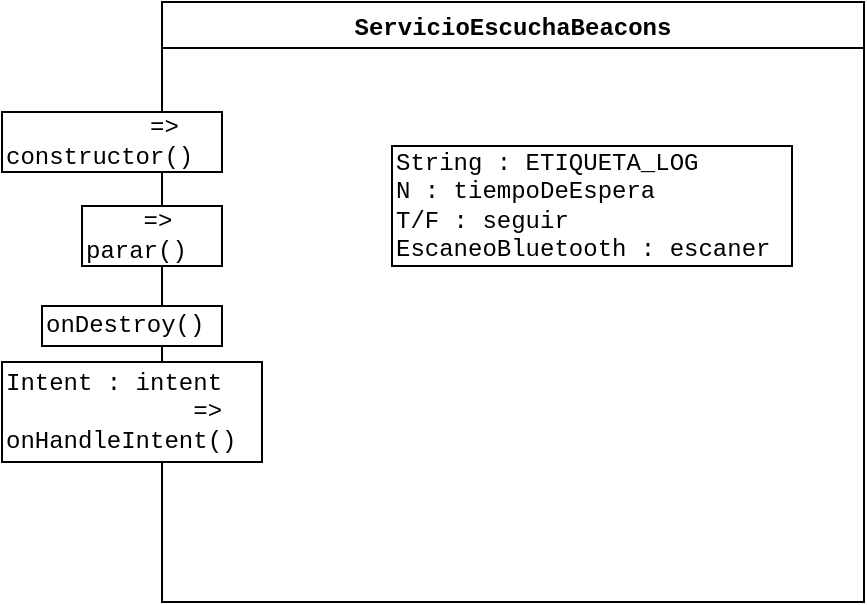 <mxfile version="15.4.0" type="device" pages="7"><diagram id="ES9lM4B20i2MpO9wV90t" name="ServicioEscucharBeacons"><mxGraphModel dx="813" dy="465" grid="1" gridSize="10" guides="1" tooltips="1" connect="1" arrows="1" fold="1" page="1" pageScale="1" pageWidth="827" pageHeight="583" math="0" shadow="0"><root><mxCell id="0"/><mxCell id="1" parent="0"/><mxCell id="zVTZZ54S3e0MWrwYJTnY-5" value="ServicioEscuchaBeacons" style="swimlane;fontFamily=Courier New;" parent="1" vertex="1"><mxGeometry x="239" y="142" width="351" height="300" as="geometry"/></mxCell><mxCell id="zVTZZ54S3e0MWrwYJTnY-8" value="String : ETIQUETA_LOG&lt;br&gt;N : tiempoDeEspera&lt;br&gt;T/F : seguir&lt;br&gt;EscaneoBluetooth : escaner" style="rounded=0;whiteSpace=wrap;html=1;fontFamily=Courier New;align=left;" parent="zVTZZ54S3e0MWrwYJTnY-5" vertex="1"><mxGeometry x="115" y="72" width="200" height="60" as="geometry"/></mxCell><mxCell id="zVTZZ54S3e0MWrwYJTnY-9" value="&amp;nbsp; &amp;nbsp; =&amp;gt;&lt;br&gt;parar()" style="rounded=0;whiteSpace=wrap;html=1;fontFamily=Courier New;align=left;" parent="zVTZZ54S3e0MWrwYJTnY-5" vertex="1"><mxGeometry x="-40" y="102" width="70" height="30" as="geometry"/></mxCell><mxCell id="zVTZZ54S3e0MWrwYJTnY-11" value="Intent : intent&lt;br&gt;&lt;span style=&quot;white-space: pre&quot;&gt;&#9;&lt;/span&gt;&amp;nbsp; &amp;nbsp; &amp;nbsp;=&amp;gt;&lt;br&gt;onHandleIntent()" style="rounded=0;whiteSpace=wrap;html=1;fontFamily=Courier New;align=left;" parent="zVTZZ54S3e0MWrwYJTnY-5" vertex="1"><mxGeometry x="-80" y="180" width="130" height="50" as="geometry"/></mxCell><mxCell id="zVTZZ54S3e0MWrwYJTnY-7" value="&lt;span style=&quot;white-space: pre&quot;&gt;&#9;&lt;/span&gt;&amp;nbsp; =&amp;gt;&lt;br&gt;constructor()" style="rounded=0;whiteSpace=wrap;html=1;fontFamily=Courier New;align=left;" parent="1" vertex="1"><mxGeometry x="159" y="197" width="110" height="30" as="geometry"/></mxCell><mxCell id="zVTZZ54S3e0MWrwYJTnY-10" value="onDestroy()" style="rounded=0;whiteSpace=wrap;html=1;fontFamily=Courier New;align=left;" parent="1" vertex="1"><mxGeometry x="179" y="294" width="90" height="20" as="geometry"/></mxCell></root></mxGraphModel></diagram><diagram id="awYlS0AlwH_fSv9NT3Km" name="CheckUrl"><mxGraphModel dx="1422" dy="814" grid="1" gridSize="10" guides="1" tooltips="1" connect="1" arrows="1" fold="1" page="1" pageScale="1" pageWidth="827" pageHeight="583" math="0" shadow="0"><root><mxCell id="wG4ZZ7dTY3h5ZdTJpTfU-0"/><mxCell id="wG4ZZ7dTY3h5ZdTJpTfU-1" parent="wG4ZZ7dTY3h5ZdTJpTfU-0"/><mxCell id="mUHIWLsrtOpkfQbZuv7p-0" value="CheckUrl" style="swimlane;rounded=0;fontFamily=Courier New;align=center;html=1;" parent="wG4ZZ7dTY3h5ZdTJpTfU-1" vertex="1"><mxGeometry x="230" y="130" width="400" height="250" as="geometry"/></mxCell><mxCell id="mUHIWLsrtOpkfQbZuv7p-2" value="onPostExecute()" style="rounded=0;whiteSpace=wrap;html=1;fontFamily=Courier New;align=left;autosize=1;" parent="mUHIWLsrtOpkfQbZuv7p-0" vertex="1"><mxGeometry x="-90" y="120" width="120" height="20" as="geometry"/></mxCell><mxCell id="mUHIWLsrtOpkfQbZuv7p-1" value="[ String ] : strings&lt;br&gt;=&amp;gt;&lt;br&gt;doInBackground()&lt;br&gt;&amp;lt;=&amp;nbsp;&amp;nbsp;&lt;span style=&quot;white-space: pre&quot;&gt;&#9;&lt;/span&gt;&amp;nbsp; &amp;nbsp; &amp;nbsp;&amp;lt;=&lt;br&gt;String" style="rounded=0;whiteSpace=wrap;html=1;fontFamily=Courier New;align=left;autosize=1;" parent="mUHIWLsrtOpkfQbZuv7p-0" vertex="1"><mxGeometry x="-130" y="150" width="160" height="80" as="geometry"/></mxCell><mxCell id="bu3FRT1CTXBJlh5f8-qG-3" value="Context : mContext&lt;br&gt;String : directionMode" style="rounded=0;whiteSpace=wrap;html=1;fontFamily=Courier New;align=left;" parent="mUHIWLsrtOpkfQbZuv7p-0" vertex="1"><mxGeometry x="100" y="100" width="170" height="30" as="geometry"/></mxCell><mxCell id="mUHIWLsrtOpkfQbZuv7p-5" value="String : strUrl&lt;br&gt;=&amp;gt;&lt;br&gt;postUrl()&lt;br&gt;&amp;lt;=&amp;nbsp;&amp;nbsp;&lt;span&gt;&#9;&lt;/span&gt;&amp;nbsp;&amp;lt;=&lt;br&gt;String" style="rounded=0;whiteSpace=wrap;html=1;fontFamily=Courier New;align=left;autosize=1;" parent="mUHIWLsrtOpkfQbZuv7p-0" vertex="1"><mxGeometry x="280" y="120" width="120" height="80" as="geometry"/></mxCell><mxCell id="mUHIWLsrtOpkfQbZuv7p-4" value="String : strUrl&lt;br&gt;=&amp;gt;&lt;br&gt;downloadUrl()&lt;br&gt;&amp;lt;=&amp;nbsp;&amp;nbsp;&lt;span&gt;&#9;&lt;/span&gt;&amp;nbsp; &amp;nbsp; &amp;nbsp;&amp;lt;=&lt;br&gt;String" style="rounded=0;whiteSpace=wrap;html=1;fontFamily=Courier New;align=left;autosize=1;" parent="wG4ZZ7dTY3h5ZdTJpTfU-1" vertex="1"><mxGeometry x="510" y="160" width="120" height="80" as="geometry"/></mxCell><mxCell id="bu3FRT1CTXBJlh5f8-qG-1" value="Context : mContext&lt;br&gt;=&amp;gt;&lt;span style=&quot;white-space: pre&quot;&gt;&#9;&lt;/span&gt;&amp;nbsp; =&amp;gt;&lt;br&gt;constructor()&lt;br&gt;&amp;lt;=&amp;nbsp;&amp;nbsp;&lt;span&gt;&#9;&lt;/span&gt;&amp;nbsp; &amp;nbsp; &amp;nbsp;&amp;lt;=&lt;br&gt;String" style="rounded=0;whiteSpace=wrap;html=1;fontFamily=Courier New;align=left;autosize=1;" parent="wG4ZZ7dTY3h5ZdTJpTfU-1" vertex="1"><mxGeometry x="110" y="160" width="150" height="80" as="geometry"/></mxCell></root></mxGraphModel></diagram><diagram id="229kFpkyMvIrQjW_huwb" name="EscaneoBluetooth"><mxGraphModel dx="1422" dy="814" grid="1" gridSize="10" guides="1" tooltips="1" connect="1" arrows="1" fold="1" page="1" pageScale="1" pageWidth="827" pageHeight="583" math="0" shadow="0"><root><mxCell id="8JgixjDL96sM8sh6LTB--0"/><mxCell id="8JgixjDL96sM8sh6LTB--1" parent="8JgixjDL96sM8sh6LTB--0"/><mxCell id="FAYp1GqW28CqcFZlBsS1-0" value="EscaneoBluetooth" style="swimlane;rounded=0;fontFamily=Courier New;align=center;html=1;startSize=23;" parent="8JgixjDL96sM8sh6LTB--1" vertex="1"><mxGeometry x="220" y="140" width="390" height="250" as="geometry"/></mxCell><mxCell id="FAYp1GqW28CqcFZlBsS1-3" value="&lt;div&gt;BluetoothLeScanner : elEscanner;&lt;/div&gt;&lt;div&gt;&lt;span&gt;ScanCallback : callbackDelEscaneo&lt;/span&gt;&lt;br&gt;&lt;/div&gt;&lt;div&gt;&lt;span&gt;String : ETIQUETA_LOG&lt;/span&gt;&lt;br&gt;&lt;/div&gt;" style="rounded=0;whiteSpace=wrap;html=1;fontFamily=Courier New;align=left;" parent="FAYp1GqW28CqcFZlBsS1-0" vertex="1"><mxGeometry x="60" y="90" width="250" height="50" as="geometry"/></mxCell><mxCell id="FAYp1GqW28CqcFZlBsS1-5" value="ScanResult : resultado&lt;br&gt;=&amp;gt;&lt;br&gt;mostrarInformacionDispositivoBTLE()" style="rounded=0;whiteSpace=wrap;html=1;fontFamily=Courier New;align=left;autosize=1;" parent="8JgixjDL96sM8sh6LTB--1" vertex="1"><mxGeometry x="557" y="200" width="270" height="50" as="geometry"/></mxCell><mxCell id="FAYp1GqW28CqcFZlBsS1-6" value="&lt;span style=&quot;white-space: pre&quot;&gt;&#9;&lt;/span&gt;&amp;nbsp; =&amp;gt;&lt;span style=&quot;white-space: pre&quot;&gt;&#9;&lt;/span&gt;&lt;br&gt;constructor()&lt;br&gt;&amp;lt;=&amp;nbsp;&amp;nbsp;&lt;span&gt;&#9;&lt;/span&gt;&amp;nbsp; &amp;nbsp; &amp;nbsp;&amp;lt;=&lt;br&gt;String" style="rounded=0;whiteSpace=wrap;html=1;fontFamily=Courier New;align=left;autosize=1;" parent="8JgixjDL96sM8sh6LTB--1" vertex="1"><mxGeometry x="130" y="180" width="130" height="60" as="geometry"/></mxCell><mxCell id="FAYp1GqW28CqcFZlBsS1-4" value="String : dispositivoBuscado&lt;br&gt;=&amp;gt;&lt;br&gt;buscarEsteDispositivoBTLE()&lt;br&gt;&amp;nbsp;&amp;nbsp;&lt;span style=&quot;white-space: pre&quot;&gt;&#9;&lt;/span&gt;&lt;span style=&quot;white-space: pre&quot;&gt;&#9;&lt;/span&gt;&amp;nbsp; &amp;nbsp; &amp;nbsp; &amp;nbsp;&lt;span&gt;&amp;nbsp;&lt;/span&gt;&amp;nbsp;&amp;lt;=&lt;br&gt;" style="rounded=0;whiteSpace=wrap;html=1;fontFamily=Courier New;align=left;autosize=1;" parent="8JgixjDL96sM8sh6LTB--1" vertex="1"><mxGeometry x="557" y="272" width="210" height="60" as="geometry"/></mxCell><mxCell id="FAYp1GqW28CqcFZlBsS1-1" value="&lt;span style=&quot;white-space: pre&quot;&gt;&#9;&lt;/span&gt;&lt;span style=&quot;white-space: pre&quot;&gt;&#9;&lt;/span&gt;&lt;span style=&quot;white-space: pre&quot;&gt;&#9;&lt;/span&gt;&amp;nbsp; &amp;nbsp; &amp;nbsp; =&amp;gt;&lt;br&gt;detenerBusquedaDispositivosBTLE()" style="rounded=0;whiteSpace=wrap;html=1;fontFamily=Courier New;align=left;autosize=1;" parent="8JgixjDL96sM8sh6LTB--1" vertex="1"><mxGeometry x="10" y="250" width="250" height="30" as="geometry"/></mxCell><mxCell id="FAYp1GqW28CqcFZlBsS1-2" value="buscarTodosLosDispositivosBTLE()" style="rounded=0;whiteSpace=wrap;html=1;fontFamily=Courier New;align=left;autosize=1;" parent="8JgixjDL96sM8sh6LTB--1" vertex="1"><mxGeometry x="10" y="292" width="250" height="20" as="geometry"/></mxCell></root></mxGraphModel></diagram><diagram id="SUQ9yeAnOEfD1yt2qFhm" name="TramaBeacon"><mxGraphModel dx="1422" dy="814" grid="1" gridSize="10" guides="1" tooltips="1" connect="1" arrows="1" fold="1" page="1" pageScale="1" pageWidth="827" pageHeight="583" math="0" shadow="0"><root><mxCell id="KgaFY85RUwUznDhTyVrn-0"/><mxCell id="KgaFY85RUwUznDhTyVrn-1" parent="KgaFY85RUwUznDhTyVrn-0"/><mxCell id="KgaFY85RUwUznDhTyVrn-2" value="TramaBeacon" style="swimlane;rounded=0;fontFamily=Courier New;align=center;html=1;" parent="KgaFY85RUwUznDhTyVrn-1" vertex="1"><mxGeometry x="264" y="30" width="300" height="500" as="geometry"/></mxCell><mxCell id="KgaFY85RUwUznDhTyVrn-3" value="&lt;div&gt;[byte] : prefijo&lt;/div&gt;&lt;div&gt;[byte] : uuid&lt;/div&gt;&lt;div&gt;[byte] : major&lt;/div&gt;&lt;div&gt;[byte] : minor&lt;/div&gt;&lt;div&gt;&lt;span&gt;byte : txPower&lt;/span&gt;&lt;/div&gt;&lt;div&gt;[byte] : losBytes&lt;/div&gt;&lt;div&gt;[byte] : advFlags&lt;/div&gt;&lt;div&gt;[byte] : advHeader&lt;/div&gt;&lt;div&gt;[byte] : companyID&lt;/div&gt;&lt;div&gt;byte : iBeaconType&lt;/div&gt;&lt;div&gt;byte : iBeaconLength&lt;/div&gt;" style="rounded=0;whiteSpace=wrap;html=1;fontFamily=Courier New;align=left;" parent="KgaFY85RUwUznDhTyVrn-2" vertex="1"><mxGeometry x="70" y="50" width="160" height="160" as="geometry"/></mxCell><mxCell id="KgaFY85RUwUznDhTyVrn-6" value="getMajor()&lt;br&gt;&amp;lt;=&lt;span&gt;&#9;&lt;/span&gt;&amp;lt;=&lt;br&gt;[byte]" style="rounded=0;whiteSpace=wrap;html=1;fontFamily=Courier New;align=left;" parent="KgaFY85RUwUznDhTyVrn-2" vertex="1"><mxGeometry x="-70" y="160" width="100" height="50" as="geometry"/></mxCell><mxCell id="KgaFY85RUwUznDhTyVrn-4" value="getUUID()&lt;br&gt;&amp;lt;=&lt;span&gt;&#9;&lt;/span&gt;&amp;lt;=&lt;br&gt;[byte]" style="rounded=0;whiteSpace=wrap;html=1;fontFamily=Courier New;align=left;" parent="KgaFY85RUwUznDhTyVrn-1" vertex="1"><mxGeometry x="194" y="130" width="100" height="50" as="geometry"/></mxCell><mxCell id="KgaFY85RUwUznDhTyVrn-5" value="getPrefijo()&lt;br&gt;&amp;lt;=&lt;span style=&quot;white-space: pre&quot;&gt;&#9;&lt;/span&gt;&amp;lt;=&lt;br&gt;[byte]" style="rounded=0;whiteSpace=wrap;html=1;fontFamily=Courier New;align=left;" parent="KgaFY85RUwUznDhTyVrn-1" vertex="1"><mxGeometry x="194" y="70" width="100" height="50" as="geometry"/></mxCell><mxCell id="KgaFY85RUwUznDhTyVrn-7" value="getTxPower()&lt;br&gt;&amp;lt;=&lt;span&gt;&#9;&lt;/span&gt;&amp;lt;=&lt;br&gt;[byte]" style="rounded=0;whiteSpace=wrap;html=1;fontFamily=Courier New;align=left;" parent="KgaFY85RUwUznDhTyVrn-1" vertex="1"><mxGeometry x="534" y="70" width="100" height="50" as="geometry"/></mxCell><mxCell id="KgaFY85RUwUznDhTyVrn-8" value="getLosBytes()&lt;br&gt;&amp;lt;=&lt;span&gt;&#9;&lt;/span&gt;&amp;lt;=&lt;br&gt;[byte]" style="rounded=0;whiteSpace=wrap;html=1;fontFamily=Courier New;align=left;" parent="KgaFY85RUwUznDhTyVrn-1" vertex="1"><mxGeometry x="534" y="130" width="100" height="50" as="geometry"/></mxCell><mxCell id="KgaFY85RUwUznDhTyVrn-9" value="getAdvFlags()&lt;br&gt;&amp;lt;=&lt;span&gt;&#9;&lt;/span&gt;&amp;lt;=&lt;br&gt;[byte]" style="rounded=0;whiteSpace=wrap;html=1;fontFamily=Courier New;align=left;" parent="KgaFY85RUwUznDhTyVrn-1" vertex="1"><mxGeometry x="534" y="186.5" width="100" height="50" as="geometry"/></mxCell><mxCell id="KgaFY85RUwUznDhTyVrn-10" value="getAdvHeader()&lt;br&gt;&amp;lt;=&lt;span&gt;&#9;&lt;/span&gt;&amp;lt;=&lt;br&gt;[byte]" style="rounded=0;whiteSpace=wrap;html=1;fontFamily=Courier New;align=left;" parent="KgaFY85RUwUznDhTyVrn-1" vertex="1"><mxGeometry x="534" y="250" width="100" height="50" as="geometry"/></mxCell><mxCell id="KgaFY85RUwUznDhTyVrn-11" value="getMinor()&lt;br&gt;&amp;lt;=&lt;span&gt;&#9;&lt;/span&gt;&amp;lt;=&lt;br&gt;[byte]" style="rounded=0;whiteSpace=wrap;html=1;fontFamily=Courier New;align=left;" parent="KgaFY85RUwUznDhTyVrn-1" vertex="1"><mxGeometry x="194" y="250" width="100" height="50" as="geometry"/></mxCell><mxCell id="KgaFY85RUwUznDhTyVrn-12" value="getCompanyID()&lt;br&gt;&amp;lt;=&lt;span&gt;&#9;&lt;/span&gt;&amp;lt;=&lt;br&gt;[byte]" style="rounded=0;whiteSpace=wrap;html=1;fontFamily=Courier New;align=left;" parent="KgaFY85RUwUznDhTyVrn-1" vertex="1"><mxGeometry x="184" y="310" width="120" height="50" as="geometry"/></mxCell><mxCell id="KgaFY85RUwUznDhTyVrn-13" value="getiBeaconType()&lt;br&gt;&amp;lt;=&lt;span&gt;&#9;&lt;/span&gt;&amp;lt;=&lt;br&gt;[byte]" style="rounded=0;whiteSpace=wrap;html=1;fontFamily=Courier New;align=left;" parent="KgaFY85RUwUznDhTyVrn-1" vertex="1"><mxGeometry x="534" y="310" width="100" height="50" as="geometry"/></mxCell><mxCell id="KgaFY85RUwUznDhTyVrn-14" value="getiBeaconLength()&lt;br&gt;&amp;lt;=&lt;span&gt;&#9;&lt;/span&gt;&amp;lt;=&lt;br&gt;[byte]" style="rounded=0;whiteSpace=wrap;html=1;fontFamily=Courier New;align=left;" parent="KgaFY85RUwUznDhTyVrn-1" vertex="1"><mxGeometry x="154" y="370" width="150" height="50" as="geometry"/></mxCell><mxCell id="KgaFY85RUwUznDhTyVrn-17" value="[byte] : bytes&lt;br&gt;=&amp;gt;&lt;span style=&quot;white-space: pre&quot;&gt;&#9;&lt;/span&gt;&amp;nbsp; =&amp;gt;&lt;br&gt;constructor()&lt;br&gt;&amp;lt;=&lt;span&gt;&#9;&lt;/span&gt;&amp;lt;=&lt;br&gt;[byte]" style="rounded=0;whiteSpace=wrap;html=1;fontFamily=Courier New;align=left;" parent="KgaFY85RUwUznDhTyVrn-1" vertex="1"><mxGeometry x="184" y="430" width="120" height="80" as="geometry"/></mxCell></root></mxGraphModel></diagram><diagram id="BFLQASZMFAySF_abI6OI" name="Utilidades"><mxGraphModel dx="1422" dy="814" grid="1" gridSize="10" guides="1" tooltips="1" connect="1" arrows="1" fold="1" page="1" pageScale="1" pageWidth="827" pageHeight="583" math="0" shadow="0"><root><mxCell id="KCaQlVlSHkxXfNWq0Cc0-0"/><mxCell id="KCaQlVlSHkxXfNWq0Cc0-1" parent="KCaQlVlSHkxXfNWq0Cc0-0"/><mxCell id="KCaQlVlSHkxXfNWq0Cc0-2" value="Utilidades" style="swimlane;rounded=0;fontFamily=Courier New;align=center;html=1;" parent="KCaQlVlSHkxXfNWq0Cc0-1" vertex="1"><mxGeometry x="289" y="20" width="200" height="520" as="geometry"/></mxCell><mxCell id="KCaQlVlSHkxXfNWq0Cc0-3" value="String : texto&lt;br&gt;=&amp;gt;&lt;span&gt;&#9;&lt;/span&gt;&amp;nbsp; &amp;nbsp;&lt;span style=&quot;white-space: pre&quot;&gt;&#9;&lt;/span&gt;&amp;nbsp; &amp;nbsp; =&amp;gt;&lt;br&gt;stringToBytes()&lt;br&gt;&amp;lt;=&lt;br&gt;[byte]" style="rounded=0;whiteSpace=wrap;html=1;fontFamily=Courier New;align=left;" parent="KCaQlVlSHkxXfNWq0Cc0-1" vertex="1"><mxGeometry x="199" y="60" width="120" height="80" as="geometry"/></mxCell><mxCell id="KCaQlVlSHkxXfNWq0Cc0-4" value="UUID : uuid&lt;br&gt;=&amp;gt;&lt;span&gt;&#9;&lt;/span&gt;&amp;nbsp; &amp;nbsp;&lt;span&gt;&#9;&lt;/span&gt;&amp;nbsp; &amp;nbsp; =&amp;gt;&lt;br&gt;stringToUUID()&lt;br&gt;&amp;lt;=&lt;br&gt;UUID" style="rounded=0;whiteSpace=wrap;html=1;fontFamily=Courier New;align=left;" parent="KCaQlVlSHkxXfNWq0Cc0-1" vertex="1"><mxGeometry x="449" y="60" width="120" height="80" as="geometry"/></mxCell><mxCell id="KCaQlVlSHkxXfNWq0Cc0-5" value="UUID: uuid&lt;br&gt;=&amp;gt;&lt;span&gt;&#9;&lt;/span&gt;&amp;nbsp; &amp;nbsp;&lt;span&gt;&#9;&lt;/span&gt;&amp;nbsp; &amp;nbsp; =&amp;gt;&lt;br&gt;uuidToString()&lt;br&gt;&amp;lt;=&lt;br&gt;String" style="rounded=0;whiteSpace=wrap;html=1;fontFamily=Courier New;align=left;" parent="KCaQlVlSHkxXfNWq0Cc0-1" vertex="1"><mxGeometry x="199" y="150" width="120" height="80" as="geometry"/></mxCell><mxCell id="KCaQlVlSHkxXfNWq0Cc0-6" value="UUID: uuid&lt;br&gt;=&amp;gt;&lt;span&gt;&#9;&lt;/span&gt;&amp;nbsp; &amp;nbsp;&lt;span&gt;&#9;&lt;/span&gt;&amp;nbsp; &amp;nbsp; =&amp;gt;&lt;br&gt;uuidToHexString()&lt;br&gt;&amp;lt;=&lt;br&gt;String" style="rounded=0;whiteSpace=wrap;html=1;fontFamily=Courier New;align=left;" parent="KCaQlVlSHkxXfNWq0Cc0-1" vertex="1"><mxGeometry x="449" y="150" width="120" height="80" as="geometry"/></mxCell><mxCell id="KCaQlVlSHkxXfNWq0Cc0-7" value="[byte] : bytes&lt;br&gt;=&amp;gt;&lt;span&gt;&#9;&lt;/span&gt;&amp;nbsp; &amp;nbsp;&lt;span&gt;&#9;&lt;/span&gt;&amp;nbsp; &amp;nbsp; =&amp;gt;&lt;br&gt;bytesToString()&lt;br&gt;&amp;lt;=&lt;br&gt;String" style="rounded=0;whiteSpace=wrap;html=1;fontFamily=Courier New;align=left;" parent="KCaQlVlSHkxXfNWq0Cc0-1" vertex="1"><mxGeometry x="199" y="240" width="120" height="80" as="geometry"/></mxCell><mxCell id="KCaQlVlSHkxXfNWq0Cc0-9" value="R :&amp;nbsp;masSignificativos&lt;br&gt;R :&amp;nbsp;menosSignificativos&lt;br&gt;=&amp;gt;&lt;span&gt;&#9;&lt;/span&gt;&amp;nbsp; &amp;nbsp;&lt;span&gt;&#9;&lt;/span&gt;&amp;nbsp; &amp;nbsp; =&amp;gt;&lt;br&gt;dosLongToBytes()&lt;br&gt;&amp;lt;=&lt;br&gt;[byte]" style="rounded=0;whiteSpace=wrap;html=1;fontFamily=Courier New;align=left;" parent="KCaQlVlSHkxXfNWq0Cc0-1" vertex="1"><mxGeometry x="449" y="235" width="180" height="90" as="geometry"/></mxCell><mxCell id="KCaQlVlSHkxXfNWq0Cc0-10" value="[byte] : bytes&lt;br&gt;=&amp;gt;&lt;span&gt;&#9;&lt;/span&gt;&amp;nbsp; &amp;nbsp;&lt;span&gt;&#9;&lt;/span&gt;&amp;nbsp; &amp;nbsp; =&amp;gt;&lt;br&gt;bytesToInt()&lt;br&gt;&amp;lt;=&lt;br&gt;N" style="rounded=0;whiteSpace=wrap;html=1;fontFamily=Courier New;align=left;" parent="KCaQlVlSHkxXfNWq0Cc0-1" vertex="1"><mxGeometry x="199" y="330" width="120" height="80" as="geometry"/></mxCell><mxCell id="KCaQlVlSHkxXfNWq0Cc0-11" value="[byte] : bytes&lt;br&gt;=&amp;gt;&lt;span&gt;&#9;&lt;/span&gt;&amp;nbsp; &amp;nbsp;&lt;span&gt;&#9;&lt;/span&gt;&amp;nbsp; &amp;nbsp; =&amp;gt;&lt;br&gt;bytesToLong()&lt;br&gt;&amp;lt;=&lt;br&gt;R" style="rounded=0;whiteSpace=wrap;html=1;fontFamily=Courier New;align=left;" parent="KCaQlVlSHkxXfNWq0Cc0-1" vertex="1"><mxGeometry x="449" y="330" width="120" height="80" as="geometry"/></mxCell><mxCell id="KCaQlVlSHkxXfNWq0Cc0-12" value="[byte] : bytes&lt;br&gt;=&amp;gt;&lt;span&gt;&#9;&lt;/span&gt;&amp;nbsp; &amp;nbsp;&lt;span&gt;&#9;&lt;/span&gt;&amp;nbsp; &amp;nbsp; =&amp;gt;&lt;br&gt;bytesToIntOK()&lt;br&gt;&amp;lt;=&lt;br&gt;N" style="rounded=0;whiteSpace=wrap;html=1;fontFamily=Courier New;align=left;" parent="KCaQlVlSHkxXfNWq0Cc0-1" vertex="1"><mxGeometry x="199" y="420" width="120" height="80" as="geometry"/></mxCell><mxCell id="KCaQlVlSHkxXfNWq0Cc0-13" value="[byte] : bytes&lt;br&gt;=&amp;gt;&lt;span&gt;&#9;&lt;/span&gt;&amp;nbsp; &amp;nbsp;&lt;span&gt;&#9;&lt;/span&gt;&amp;nbsp; &amp;nbsp; =&amp;gt;&lt;br&gt;bytesToHexString()&lt;br&gt;&amp;lt;=&lt;br&gt;String" style="rounded=0;whiteSpace=wrap;html=1;fontFamily=Courier New;align=left;" parent="KCaQlVlSHkxXfNWq0Cc0-1" vertex="1"><mxGeometry x="449" y="430" width="120" height="80" as="geometry"/></mxCell></root></mxGraphModel></diagram><diagram id="JDOtB0BJECvs5jPgSSe0" name="MainActivity"><mxGraphModel dx="1422" dy="814" grid="1" gridSize="10" guides="1" tooltips="1" connect="1" arrows="1" fold="1" page="1" pageScale="1" pageWidth="827" pageHeight="583" math="0" shadow="0"><root><mxCell id="7MCF71KeYajdzXxMyfXD-0"/><mxCell id="7MCF71KeYajdzXxMyfXD-1" parent="7MCF71KeYajdzXxMyfXD-0"/><mxCell id="7MCF71KeYajdzXxMyfXD-2" value="MainActivity" style="swimlane;fontFamily=Courier New;fontStyle=1" vertex="1" parent="7MCF71KeYajdzXxMyfXD-1"><mxGeometry x="150" y="50" width="440" height="450" as="geometry"/></mxCell><mxCell id="7MCF71KeYajdzXxMyfXD-3" value="Text : ETIQUETA_LOG&lt;br&gt;Context : mContext&lt;br&gt;Intent elIntentDelServicio&lt;br&gt;int : CODIGO_PETICION_PERMISOS&lt;br&gt;EscaneoBluetooth : escaneoBlue&lt;br&gt;Texto : ip&lt;br&gt;TextView : t" style="rounded=0;whiteSpace=wrap;html=1;fontFamily=Courier New;align=left;autosize=1;" vertex="1" parent="7MCF71KeYajdzXxMyfXD-2"><mxGeometry x="105" y="50" width="230" height="100" as="geometry"/></mxCell><mxCell id="7MCF71KeYajdzXxMyfXD-4" value="Bundle : savedInstanceState&lt;br&gt;=&amp;gt;&lt;span style=&quot;white-space: pre&quot;&gt;&#9;&lt;/span&gt;=&amp;gt;&lt;br&gt;onCreate()&lt;br&gt;&lt;span style=&quot;white-space: pre&quot;&gt;&#9;&lt;/span&gt;&amp;lt;=" style="rounded=0;whiteSpace=wrap;html=1;fontFamily=Courier New;align=left;" vertex="1" parent="7MCF71KeYajdzXxMyfXD-1"><mxGeometry x="20" y="93" width="210" height="60" as="geometry"/></mxCell><mxCell id="7MCF71KeYajdzXxMyfXD-5" value="View : view&lt;br&gt;=&amp;gt;&amp;nbsp; &amp;nbsp; &amp;nbsp;=&amp;gt;&lt;br&gt;recibir()&lt;br&gt;&amp;nbsp; &amp;nbsp; &amp;nbsp; &amp;nbsp;&amp;lt;=" style="rounded=0;whiteSpace=wrap;html=1;fontFamily=Courier New;align=left;" vertex="1" parent="7MCF71KeYajdzXxMyfXD-1"><mxGeometry x="90" y="160" width="90" height="60" as="geometry"/></mxCell><mxCell id="7MCF71KeYajdzXxMyfXD-6" value="View : view&lt;br&gt;=&amp;gt;&amp;nbsp; &amp;nbsp; &amp;nbsp;=&amp;gt;&lt;br&gt;postear()&lt;br&gt;&amp;nbsp; &amp;nbsp; &amp;nbsp; &amp;nbsp;&amp;lt;=" style="rounded=0;whiteSpace=wrap;html=1;fontFamily=Courier New;align=left;" vertex="1" parent="7MCF71KeYajdzXxMyfXD-1"><mxGeometry x="90" y="232" width="90" height="60" as="geometry"/></mxCell><mxCell id="7MCF71KeYajdzXxMyfXD-7" value="View : view&lt;br&gt;=&amp;gt;&amp;nbsp; &amp;nbsp; &amp;nbsp;=&amp;gt;&lt;br&gt;encender()&lt;br&gt;&amp;nbsp; &amp;nbsp; &amp;nbsp; &amp;nbsp;&amp;lt;=" style="rounded=0;whiteSpace=wrap;html=1;fontFamily=Courier New;align=left;" vertex="1" parent="7MCF71KeYajdzXxMyfXD-1"><mxGeometry x="540" y="100" width="90" height="60" as="geometry"/></mxCell><mxCell id="7MCF71KeYajdzXxMyfXD-8" value="View : view&lt;br&gt;=&amp;gt;&amp;nbsp; &amp;nbsp; &amp;nbsp;=&amp;gt;&lt;br&gt;apagar ()&lt;br&gt;&amp;nbsp; &amp;nbsp; &amp;nbsp; &amp;nbsp;&amp;lt;=" style="rounded=0;whiteSpace=wrap;html=1;fontFamily=Courier New;align=left;" vertex="1" parent="7MCF71KeYajdzXxMyfXD-1"><mxGeometry x="540" y="168" width="90" height="60" as="geometry"/></mxCell><mxCell id="7MCF71KeYajdzXxMyfXD-9" value="&amp;nbsp; &amp;nbsp; &amp;nbsp; &amp;nbsp;=&amp;gt;&lt;br&gt;recibir()&lt;br&gt;&amp;nbsp; &amp;nbsp; &amp;nbsp; &amp;nbsp;&amp;lt;=" style="rounded=0;whiteSpace=wrap;html=1;fontFamily=Courier New;align=left;" vertex="1" parent="7MCF71KeYajdzXxMyfXD-1"><mxGeometry x="110" y="313" width="80" height="50" as="geometry"/></mxCell><mxCell id="7MCF71KeYajdzXxMyfXD-10" value="Z : requestCode&lt;br&gt;[Text] : permissions&lt;br&gt;[Z] : grantResults&lt;br&gt;=&amp;gt;&amp;nbsp; &amp;nbsp; &amp;nbsp;=&amp;gt;&lt;br&gt;recibir()&lt;br&gt;&amp;nbsp; &amp;nbsp; &amp;nbsp; &amp;nbsp;&amp;lt;=" style="rounded=0;whiteSpace=wrap;html=1;fontFamily=Courier New;align=left;" vertex="1" parent="7MCF71KeYajdzXxMyfXD-1"><mxGeometry x="500" y="238" width="160" height="90" as="geometry"/></mxCell><mxCell id="7MCF71KeYajdzXxMyfXD-11" value="View : v&lt;br&gt;=&amp;gt;&amp;nbsp; &amp;nbsp; &amp;nbsp;&lt;span style=&quot;white-space: pre&quot;&gt;&#9;&lt;/span&gt;&lt;span style=&quot;white-space: pre&quot;&gt;&#9;&lt;/span&gt;&lt;span style=&quot;white-space: pre&quot;&gt;&#9;&lt;/span&gt;&lt;span style=&quot;white-space: pre&quot;&gt;&#9;&lt;/span&gt;=&amp;gt;&lt;br&gt;botonBuscarDispositivosBTLEPulsado()&lt;br&gt;&amp;nbsp; &amp;nbsp; &amp;nbsp; &amp;nbsp;&lt;span style=&quot;white-space: pre&quot;&gt;&#9;&lt;/span&gt;&lt;span style=&quot;white-space: pre&quot;&gt;&#9;&lt;/span&gt;&lt;span style=&quot;white-space: pre&quot;&gt;&#9;&lt;/span&gt;&lt;span style=&quot;white-space: pre&quot;&gt;&#9;&lt;/span&gt;&amp;lt;=" style="rounded=0;whiteSpace=wrap;html=1;fontFamily=Courier New;align=left;" vertex="1" parent="7MCF71KeYajdzXxMyfXD-1"><mxGeometry x="500" y="338" width="270" height="60" as="geometry"/></mxCell><mxCell id="7MCF71KeYajdzXxMyfXD-12" value="View : v&lt;br&gt;=&amp;gt;&amp;nbsp; &amp;nbsp; &amp;nbsp;&lt;span&gt;&#9;&lt;span style=&quot;white-space: pre&quot;&gt;&#9;&lt;/span&gt;&lt;span style=&quot;white-space: pre&quot;&gt;&#9;&lt;/span&gt;&lt;span style=&quot;white-space: pre&quot;&gt;&#9;&lt;/span&gt;&lt;span style=&quot;white-space: pre&quot;&gt;&#9;&lt;/span&gt;&lt;/span&gt;&lt;span&gt;&#9;&lt;/span&gt;&lt;span&gt;&#9;&lt;/span&gt;&lt;span&gt;&#9;&lt;/span&gt;=&amp;gt;&lt;br&gt;botonBuscarNuestroDispositivoBTLEPulsado()&lt;br&gt;&amp;nbsp; &amp;nbsp; &amp;nbsp; &amp;nbsp;&lt;span&gt;&#9;&lt;span style=&quot;white-space: pre&quot;&gt;&#9;&lt;/span&gt;&lt;span style=&quot;white-space: pre&quot;&gt;&#9;&lt;/span&gt;&lt;span style=&quot;white-space: pre&quot;&gt;&#9;&lt;/span&gt;&lt;span style=&quot;white-space: pre&quot;&gt;&#9;&lt;/span&gt;&lt;/span&gt;&lt;span&gt;&#9;&lt;/span&gt;&lt;span&gt;&#9;&lt;/span&gt;&lt;span&gt;&#9;&lt;/span&gt;&amp;lt;=" style="rounded=0;whiteSpace=wrap;html=1;fontFamily=Courier New;align=left;" vertex="1" parent="7MCF71KeYajdzXxMyfXD-1"><mxGeometry x="440" y="410" width="330" height="60" as="geometry"/></mxCell><mxCell id="7MCF71KeYajdzXxMyfXD-13" value="View : v&lt;br&gt;=&amp;gt;&amp;nbsp; &amp;nbsp; &amp;nbsp;&lt;span&gt;&#9;&lt;span style=&quot;white-space: pre&quot;&gt;&#9;&lt;/span&gt;&lt;span style=&quot;white-space: pre&quot;&gt;&#9;&lt;/span&gt;&lt;span style=&quot;white-space: pre&quot;&gt;&#9;&lt;/span&gt;&lt;span style=&quot;white-space: pre&quot;&gt;&#9;&lt;/span&gt;&amp;nbsp;&amp;nbsp;&lt;/span&gt;&lt;span&gt;&#9;&lt;/span&gt;&lt;span&gt;&#9;&lt;/span&gt;&lt;span&gt;&#9;&lt;/span&gt;=&amp;gt;&lt;br&gt;botonDetenerBusquedaDispositivosBTLEPulsado()&lt;br&gt;&amp;nbsp; &amp;nbsp; &amp;nbsp; &amp;nbsp;&lt;span style=&quot;white-space: pre&quot;&gt;&#9;&lt;/span&gt;&lt;span style=&quot;white-space: pre&quot;&gt;&#9;&lt;/span&gt;&lt;span style=&quot;white-space: pre&quot;&gt;&#9;&lt;/span&gt;&lt;span style=&quot;white-space: pre&quot;&gt;&#9;&lt;/span&gt;&lt;span style=&quot;white-space: pre&quot;&gt;&#9;&lt;/span&gt;&amp;nbsp;&amp;nbsp;&lt;span&gt;&#9;&lt;/span&gt;&lt;span&gt;&#9;&lt;/span&gt;&lt;span&gt;&#9;&lt;/span&gt;&lt;span&gt;&#9;&lt;/span&gt;&amp;lt;=" style="rounded=0;whiteSpace=wrap;html=1;fontFamily=Courier New;align=left;" vertex="1" parent="7MCF71KeYajdzXxMyfXD-1"><mxGeometry x="20" y="390" width="340" height="60" as="geometry"/></mxCell></root></mxGraphModel></diagram><diagram id="qSFX-1kpnQO-u-gob4iF" name="Interacion"><mxGraphModel dx="1422" dy="814" grid="1" gridSize="10" guides="1" tooltips="1" connect="1" arrows="1" fold="1" page="1" pageScale="1" pageWidth="1654" pageHeight="1169" math="0" shadow="0"><root><mxCell id="sHMSODd13EqbXRQiXl9Z-0"/><mxCell id="sHMSODd13EqbXRQiXl9Z-1" parent="sHMSODd13EqbXRQiXl9Z-0"/><mxCell id="Bc5fKxAGRElhQwvNTn0s-0" value="ServicioEscuchaBeacons" style="swimlane;fontFamily=Courier New;" vertex="1" parent="sHMSODd13EqbXRQiXl9Z-1"><mxGeometry x="239" y="142" width="191" height="158" as="geometry"/></mxCell><mxCell id="Bc5fKxAGRElhQwvNTn0s-4" value="constructor()" style="rounded=0;whiteSpace=wrap;html=1;fontFamily=Courier New;align=left;" vertex="1" parent="sHMSODd13EqbXRQiXl9Z-1"><mxGeometry x="179" y="180" width="110" height="20" as="geometry"/></mxCell><mxCell id="Bc5fKxAGRElhQwvNTn0s-5" value="onDestroy()" style="rounded=0;whiteSpace=wrap;html=1;fontFamily=Courier New;align=left;" vertex="1" parent="sHMSODd13EqbXRQiXl9Z-1"><mxGeometry x="179" y="240" width="90" height="20" as="geometry"/></mxCell><mxCell id="OwhlGMQbFceJgygcYBYZ-0" value="CheckUrl" style="swimlane;rounded=0;fontFamily=Courier New;align=center;html=1;" vertex="1" parent="sHMSODd13EqbXRQiXl9Z-1"><mxGeometry x="550" y="142" width="110" height="180" as="geometry"/></mxCell><mxCell id="OwhlGMQbFceJgygcYBYZ-5" value="downloadUrl()" style="rounded=0;whiteSpace=wrap;html=1;fontFamily=Courier New;align=left;autosize=1;" vertex="1" parent="sHMSODd13EqbXRQiXl9Z-1"><mxGeometry x="490" y="292" width="110" height="20" as="geometry"/></mxCell><mxCell id="OwhlGMQbFceJgygcYBYZ-6" value="constructor()" style="rounded=0;whiteSpace=wrap;html=1;fontFamily=Courier New;align=left;autosize=1;" vertex="1" parent="sHMSODd13EqbXRQiXl9Z-1"><mxGeometry x="490" y="172" width="110" height="20" as="geometry"/></mxCell><mxCell id="TYEu7n6N0NWG6B6BizjB-0" value="EscaneoBluetooth" style="swimlane;rounded=0;fontFamily=Courier New;align=center;html=1;startSize=23;" vertex="1" parent="sHMSODd13EqbXRQiXl9Z-1"><mxGeometry x="189.5" y="390" width="240" height="210" as="geometry"/></mxCell><mxCell id="TYEu7n6N0NWG6B6BizjB-2" value="mostrarInformacionDispositivoBTLE()" style="rounded=0;whiteSpace=wrap;html=1;fontFamily=Courier New;align=left;autosize=1;" vertex="1" parent="sHMSODd13EqbXRQiXl9Z-1"><mxGeometry x="209.5" y="516.5" width="270" height="20" as="geometry"/></mxCell><mxCell id="TYEu7n6N0NWG6B6BizjB-3" value="constructor()" style="rounded=0;whiteSpace=wrap;html=1;fontFamily=Courier New;align=left;autosize=1;" vertex="1" parent="sHMSODd13EqbXRQiXl9Z-1"><mxGeometry x="369.5" y="486.5" width="110" height="20" as="geometry"/></mxCell><mxCell id="TYEu7n6N0NWG6B6BizjB-4" value="buscarEsteDispositivoBTLE()" style="rounded=0;whiteSpace=wrap;html=1;fontFamily=Courier New;align=left;autosize=1;" vertex="1" parent="sHMSODd13EqbXRQiXl9Z-1"><mxGeometry x="269.5" y="550" width="210" height="20" as="geometry"/></mxCell><mxCell id="TYEu7n6N0NWG6B6BizjB-5" value="detenerBusquedaDispositivosBTLE()" style="rounded=0;whiteSpace=wrap;html=1;fontFamily=Courier New;align=left;autosize=1;" vertex="1" parent="sHMSODd13EqbXRQiXl9Z-1"><mxGeometry x="229.5" y="430" width="250" height="20" as="geometry"/></mxCell><mxCell id="TYEu7n6N0NWG6B6BizjB-6" value="buscarTodosLosDispositivosBTLE()" style="rounded=0;whiteSpace=wrap;html=1;fontFamily=Courier New;align=left;autosize=1;" vertex="1" parent="sHMSODd13EqbXRQiXl9Z-1"><mxGeometry x="229.5" y="460" width="250" height="20" as="geometry"/></mxCell><mxCell id="La_suXaftt6vYDcoYnQE-0" value="TramaBeacon" style="swimlane;rounded=0;fontFamily=Courier New;align=center;html=1;" vertex="1" parent="sHMSODd13EqbXRQiXl9Z-1"><mxGeometry x="840" y="145" width="300" height="210" as="geometry"/></mxCell><mxCell id="La_suXaftt6vYDcoYnQE-3" value="getUUID()" style="rounded=0;whiteSpace=wrap;html=1;fontFamily=Courier New;align=left;" vertex="1" parent="sHMSODd13EqbXRQiXl9Z-1"><mxGeometry x="790" y="205" width="80" height="20" as="geometry"/></mxCell><mxCell id="La_suXaftt6vYDcoYnQE-4" value="getPrefijo()" style="rounded=0;whiteSpace=wrap;html=1;fontFamily=Courier New;align=left;" vertex="1" parent="sHMSODd13EqbXRQiXl9Z-1"><mxGeometry x="790" y="175" width="100" height="20" as="geometry"/></mxCell><mxCell id="La_suXaftt6vYDcoYnQE-5" value="getTxPower()" style="rounded=0;whiteSpace=wrap;html=1;fontFamily=Courier New;align=left;" vertex="1" parent="sHMSODd13EqbXRQiXl9Z-1"><mxGeometry x="1070" y="175" width="100" height="20" as="geometry"/></mxCell><mxCell id="La_suXaftt6vYDcoYnQE-6" value="getLosBytes()" style="rounded=0;whiteSpace=wrap;html=1;fontFamily=Courier New;align=left;" vertex="1" parent="sHMSODd13EqbXRQiXl9Z-1"><mxGeometry x="1060" y="205" width="110" height="20" as="geometry"/></mxCell><mxCell id="La_suXaftt6vYDcoYnQE-7" value="getAdvFlags()" style="rounded=0;whiteSpace=wrap;html=1;fontFamily=Courier New;align=left;" vertex="1" parent="sHMSODd13EqbXRQiXl9Z-1"><mxGeometry x="1060" y="231.5" width="110" height="20" as="geometry"/></mxCell><mxCell id="La_suXaftt6vYDcoYnQE-8" value="getAdvHeader()" style="rounded=0;whiteSpace=wrap;html=1;fontFamily=Courier New;align=left;" vertex="1" parent="sHMSODd13EqbXRQiXl9Z-1"><mxGeometry x="1050" y="261.5" width="120" height="20" as="geometry"/></mxCell><mxCell id="La_suXaftt6vYDcoYnQE-9" value="getMinor()" style="rounded=0;whiteSpace=wrap;html=1;fontFamily=Courier New;align=left;" vertex="1" parent="sHMSODd13EqbXRQiXl9Z-1"><mxGeometry x="790" y="260" width="90" height="20" as="geometry"/></mxCell><mxCell id="La_suXaftt6vYDcoYnQE-10" value="getCompanyID()" style="rounded=0;whiteSpace=wrap;html=1;fontFamily=Courier New;align=left;" vertex="1" parent="sHMSODd13EqbXRQiXl9Z-1"><mxGeometry x="790" y="290" width="120" height="20" as="geometry"/></mxCell><mxCell id="La_suXaftt6vYDcoYnQE-11" value="getiBeaconType()" style="rounded=0;whiteSpace=wrap;html=1;fontFamily=Courier New;align=left;" vertex="1" parent="sHMSODd13EqbXRQiXl9Z-1"><mxGeometry x="1040" y="290" width="130" height="20" as="geometry"/></mxCell><mxCell id="La_suXaftt6vYDcoYnQE-12" value="getiBeaconLength()" style="rounded=0;whiteSpace=wrap;html=1;fontFamily=Courier New;align=left;" vertex="1" parent="sHMSODd13EqbXRQiXl9Z-1"><mxGeometry x="790" y="316.5" width="150" height="20" as="geometry"/></mxCell><mxCell id="La_suXaftt6vYDcoYnQE-13" value="constructor()" style="rounded=0;whiteSpace=wrap;html=1;fontFamily=Courier New;align=left;" vertex="1" parent="sHMSODd13EqbXRQiXl9Z-1"><mxGeometry x="1060" y="316.5" width="110" height="20" as="geometry"/></mxCell><mxCell id="a9eSVfl5dMjh_ZRBLxiL-0" value="Utilidades" style="swimlane;rounded=0;fontFamily=Courier New;align=center;html=1;" vertex="1" parent="sHMSODd13EqbXRQiXl9Z-1"><mxGeometry x="579.5" y="438" width="200" height="177" as="geometry"/></mxCell><mxCell id="a9eSVfl5dMjh_ZRBLxiL-1" value="stringToBytes()" style="rounded=0;whiteSpace=wrap;html=1;fontFamily=Courier New;align=left;" vertex="1" parent="sHMSODd13EqbXRQiXl9Z-1"><mxGeometry x="524" y="465" width="120" height="20" as="geometry"/></mxCell><mxCell id="a9eSVfl5dMjh_ZRBLxiL-2" value="stringToUUID()" style="rounded=0;whiteSpace=wrap;html=1;fontFamily=Courier New;align=left;" vertex="1" parent="sHMSODd13EqbXRQiXl9Z-1"><mxGeometry x="720" y="465" width="120" height="20" as="geometry"/></mxCell><mxCell id="a9eSVfl5dMjh_ZRBLxiL-3" value="uuidToString()" style="rounded=0;whiteSpace=wrap;html=1;fontFamily=Courier New;align=left;" vertex="1" parent="sHMSODd13EqbXRQiXl9Z-1"><mxGeometry x="524" y="495" width="120" height="20" as="geometry"/></mxCell><mxCell id="a9eSVfl5dMjh_ZRBLxiL-4" value="uuidToHexString()" style="rounded=0;whiteSpace=wrap;html=1;fontFamily=Courier New;align=left;" vertex="1" parent="sHMSODd13EqbXRQiXl9Z-1"><mxGeometry x="700" y="495" width="140" height="20" as="geometry"/></mxCell><mxCell id="a9eSVfl5dMjh_ZRBLxiL-5" value="bytesToString()" style="rounded=0;whiteSpace=wrap;html=1;fontFamily=Courier New;align=left;" vertex="1" parent="sHMSODd13EqbXRQiXl9Z-1"><mxGeometry x="524" y="525" width="120" height="20" as="geometry"/></mxCell><mxCell id="a9eSVfl5dMjh_ZRBLxiL-6" value="dosLongToBytes()" style="rounded=0;whiteSpace=wrap;html=1;fontFamily=Courier New;align=left;" vertex="1" parent="sHMSODd13EqbXRQiXl9Z-1"><mxGeometry x="710" y="525" width="130" height="20" as="geometry"/></mxCell><mxCell id="a9eSVfl5dMjh_ZRBLxiL-7" value="bytesToInt()" style="rounded=0;whiteSpace=wrap;html=1;fontFamily=Courier New;align=left;" vertex="1" parent="sHMSODd13EqbXRQiXl9Z-1"><mxGeometry x="524" y="555" width="100" height="20" as="geometry"/></mxCell><mxCell id="a9eSVfl5dMjh_ZRBLxiL-8" value="bytesToLong()" style="rounded=0;whiteSpace=wrap;html=1;fontFamily=Courier New;align=left;" vertex="1" parent="sHMSODd13EqbXRQiXl9Z-1"><mxGeometry x="730" y="555" width="110" height="20" as="geometry"/></mxCell><mxCell id="a9eSVfl5dMjh_ZRBLxiL-9" value="bytesToIntOK()" style="rounded=0;whiteSpace=wrap;html=1;fontFamily=Courier New;align=left;" vertex="1" parent="sHMSODd13EqbXRQiXl9Z-1"><mxGeometry x="524" y="585" width="120" height="20" as="geometry"/></mxCell><mxCell id="a9eSVfl5dMjh_ZRBLxiL-10" value="bytesToHexString()" style="rounded=0;whiteSpace=wrap;html=1;fontFamily=Courier New;align=left;" vertex="1" parent="sHMSODd13EqbXRQiXl9Z-1"><mxGeometry x="690" y="585" width="150" height="20" as="geometry"/></mxCell><mxCell id="MuzlKXOr8yPIhW66M8XV-0" value="MainActivity" style="swimlane;fontFamily=Courier New;fontStyle=1" vertex="1" parent="sHMSODd13EqbXRQiXl9Z-1"><mxGeometry x="1022" y="430" width="160" height="245" as="geometry"/></mxCell><mxCell id="MuzlKXOr8yPIhW66M8XV-2" value="onCreate()" style="rounded=0;whiteSpace=wrap;html=1;fontFamily=Courier New;align=left;" vertex="1" parent="sHMSODd13EqbXRQiXl9Z-1"><mxGeometry x="972" y="460" width="90" height="20" as="geometry"/></mxCell><mxCell id="MuzlKXOr8yPIhW66M8XV-3" value="recibir()" style="rounded=0;whiteSpace=wrap;html=1;fontFamily=Courier New;align=left;" vertex="1" parent="sHMSODd13EqbXRQiXl9Z-1"><mxGeometry x="972" y="485" width="80" height="20" as="geometry"/></mxCell><mxCell id="MuzlKXOr8yPIhW66M8XV-4" value="postear()" style="rounded=0;whiteSpace=wrap;html=1;fontFamily=Courier New;align=left;" vertex="1" parent="sHMSODd13EqbXRQiXl9Z-1"><mxGeometry x="972" y="513" width="80" height="20" as="geometry"/></mxCell><mxCell id="MuzlKXOr8yPIhW66M8XV-5" value="encender()" style="rounded=0;whiteSpace=wrap;html=1;fontFamily=Courier New;align=left;" vertex="1" parent="sHMSODd13EqbXRQiXl9Z-1"><mxGeometry x="1140" y="460" width="90" height="20" as="geometry"/></mxCell><mxCell id="MuzlKXOr8yPIhW66M8XV-6" value="apagar()" style="rounded=0;whiteSpace=wrap;html=1;fontFamily=Courier New;align=left;" vertex="1" parent="sHMSODd13EqbXRQiXl9Z-1"><mxGeometry x="1150" y="485" width="80" height="20" as="geometry"/></mxCell><mxCell id="MuzlKXOr8yPIhW66M8XV-7" value="recibir()" style="rounded=0;whiteSpace=wrap;html=1;fontFamily=Courier New;align=left;" vertex="1" parent="sHMSODd13EqbXRQiXl9Z-1"><mxGeometry x="972" y="545" width="80" height="20" as="geometry"/></mxCell><mxCell id="MuzlKXOr8yPIhW66M8XV-8" value="recibir()" style="rounded=0;whiteSpace=wrap;html=1;fontFamily=Courier New;align=left;" vertex="1" parent="sHMSODd13EqbXRQiXl9Z-1"><mxGeometry x="1150" y="513" width="80" height="20" as="geometry"/></mxCell><mxCell id="MuzlKXOr8yPIhW66M8XV-9" value="botonBuscarDispositivosBTLEPulsado()" style="rounded=0;whiteSpace=wrap;html=1;fontFamily=Courier New;align=left;" vertex="1" parent="sHMSODd13EqbXRQiXl9Z-1"><mxGeometry x="972" y="575" width="270" height="20" as="geometry"/></mxCell><mxCell id="MuzlKXOr8yPIhW66M8XV-10" value="botonBuscarNuestroDispositivoBTLEPulsado()" style="rounded=0;whiteSpace=wrap;html=1;fontFamily=Courier New;align=left;" vertex="1" parent="sHMSODd13EqbXRQiXl9Z-1"><mxGeometry x="947" y="635" width="320" height="20" as="geometry"/></mxCell><mxCell id="MuzlKXOr8yPIhW66M8XV-11" value="botonDetenerBusquedaDispositivosBTLEPulsado()" style="rounded=0;whiteSpace=wrap;html=1;fontFamily=Courier New;align=left;" vertex="1" parent="sHMSODd13EqbXRQiXl9Z-1"><mxGeometry x="945" y="605" width="340" height="20" as="geometry"/></mxCell><mxCell id="Bc5fKxAGRElhQwvNTn0s-2" value="parar()" style="rounded=0;whiteSpace=wrap;html=1;fontFamily=Courier New;align=left;" vertex="1" parent="sHMSODd13EqbXRQiXl9Z-1"><mxGeometry x="179" y="210" width="70" height="20" as="geometry"/></mxCell><mxCell id="Bc5fKxAGRElhQwvNTn0s-3" value="onHandleIntent()" style="rounded=0;whiteSpace=wrap;html=1;fontFamily=Courier New;align=left;" vertex="1" parent="sHMSODd13EqbXRQiXl9Z-1"><mxGeometry x="179" y="270" width="130" height="20" as="geometry"/></mxCell><mxCell id="OwhlGMQbFceJgygcYBYZ-1" value="onPostExecute()" style="rounded=0;whiteSpace=wrap;html=1;fontFamily=Courier New;align=left;autosize=1;" vertex="1" parent="sHMSODd13EqbXRQiXl9Z-1"><mxGeometry x="490" y="202" width="120" height="20" as="geometry"/></mxCell><mxCell id="OwhlGMQbFceJgygcYBYZ-2" value="doInBackground()" style="rounded=0;whiteSpace=wrap;html=1;fontFamily=Courier New;align=left;autosize=1;" vertex="1" parent="sHMSODd13EqbXRQiXl9Z-1"><mxGeometry x="490" y="232" width="130" height="20" as="geometry"/></mxCell><mxCell id="OwhlGMQbFceJgygcYBYZ-4" value="postUrl()" style="rounded=0;whiteSpace=wrap;html=1;fontFamily=Courier New;align=left;autosize=1;" vertex="1" parent="sHMSODd13EqbXRQiXl9Z-1"><mxGeometry x="490" y="262" width="80" height="20" as="geometry"/></mxCell><mxCell id="La_suXaftt6vYDcoYnQE-2" value="getMajor()" style="rounded=0;whiteSpace=wrap;html=1;fontFamily=Courier New;align=left;" vertex="1" parent="sHMSODd13EqbXRQiXl9Z-1"><mxGeometry x="790" y="231.5" width="90" height="20" as="geometry"/></mxCell></root></mxGraphModel></diagram></mxfile>